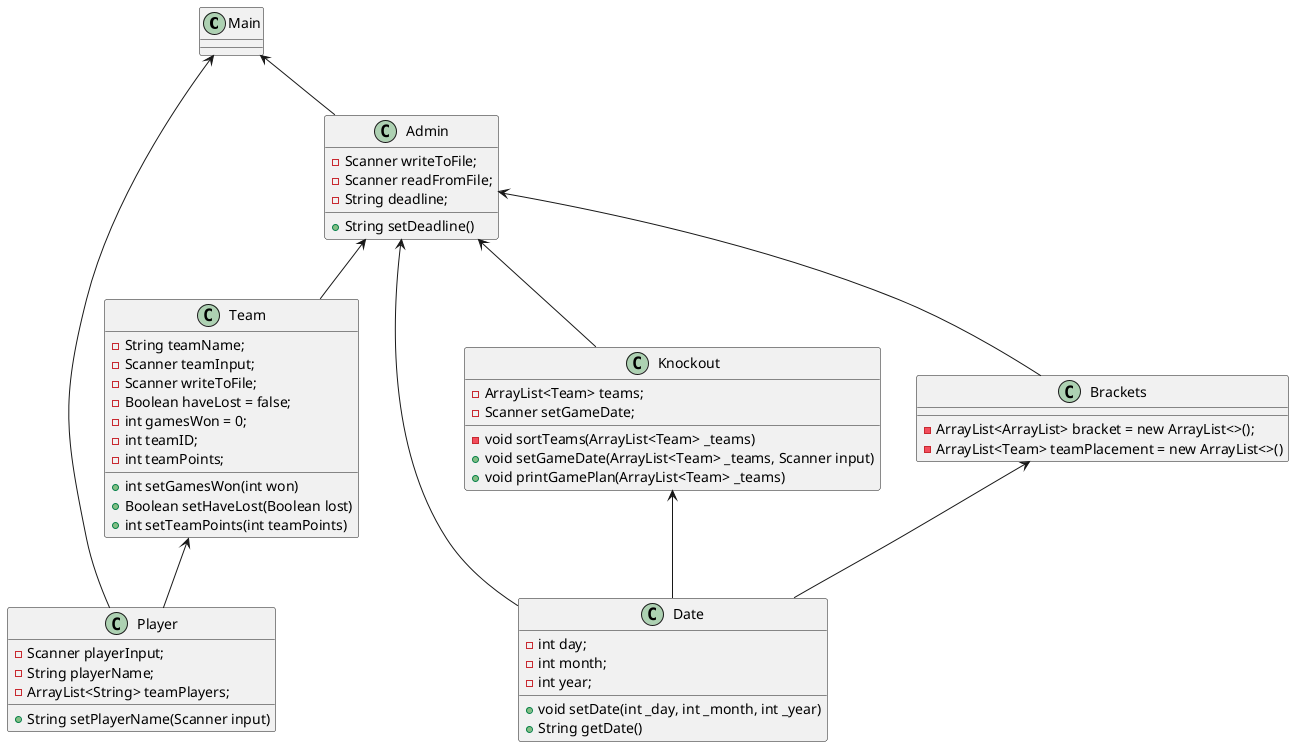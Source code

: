 @startuml
class Main{}

class Player{
    - Scanner playerInput;
    - String playerName;
    - ArrayList<String> teamPlayers;

    + String setPlayerName(Scanner input)
}

class Team{
    - String teamName;
    - Scanner teamInput;
    - Scanner writeToFile;
    - Boolean haveLost = false;
    - int gamesWon = 0;
    - int teamID;
    - int teamPoints;
    + int setGamesWon(int won)
    + Boolean setHaveLost(Boolean lost)
    + int setTeamPoints(int teamPoints)
}

class Admin{
    - Scanner writeToFile;
    - Scanner readFromFile;
    - String deadline;
    + String setDeadline()
}

class Date{
    - int day;
    - int month;
    - int year;
    + void setDate(int _day, int _month, int _year)
    + String getDate()
}

class Knockout{
    - ArrayList<Team> teams;
    - Scanner setGameDate;
    - void sortTeams(ArrayList<Team> _teams)
    + void setGameDate(ArrayList<Team> _teams, Scanner input)
    + void printGamePlan(ArrayList<Team> _teams)
}

class Brackets{
    - ArrayList<ArrayList> bracket = new ArrayList<>();
    - ArrayList<Team> teamPlacement = new ArrayList<>()
}

Main <-- Admin
Main <-- Player

Team <-- Player

Admin <-- Knockout
Admin <-- Brackets
Admin <-- Date
Admin <-- Team

Knockout <-- Date
Brackets <-- Date


@enduml